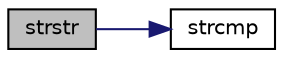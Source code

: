 digraph "strstr"
{
 // LATEX_PDF_SIZE
  edge [fontname="Helvetica",fontsize="10",labelfontname="Helvetica",labelfontsize="10"];
  node [fontname="Helvetica",fontsize="10",shape=record];
  rankdir="LR";
  Node1 [label="strstr",height=0.2,width=0.4,color="black", fillcolor="grey75", style="filled", fontcolor="black",tooltip="Locates a substring (needle) within a containing string (haystack)"];
  Node1 -> Node2 [color="midnightblue",fontsize="10",style="solid",fontname="Helvetica"];
  Node2 [label="strcmp",height=0.2,width=0.4,color="black", fillcolor="white", style="filled",URL="$d5/d24/string_8cpp.html#a11bd144d7d44914099a3aeddf1c8567d",tooltip="Compares two strings."];
}
